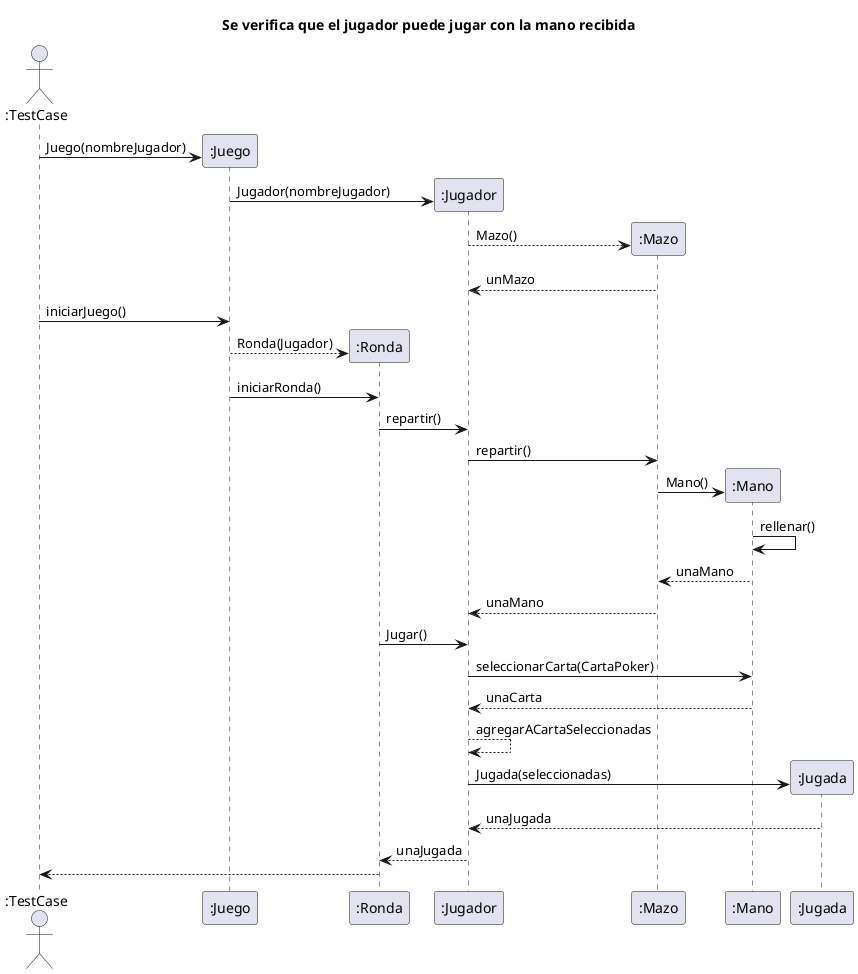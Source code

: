 @startuml
'https://plantuml.com/sequence-diagram

title Se verifica que el jugador puede jugar con la mano recibida

actor ":TestCase" as user
participant ":Juego" as juego
participant ":Ronda" as ronda
participant ":Jugador" as jugador
participant ":Mazo" as mazo
participant ":Mano" as mano

user -> juego**: Juego(nombreJugador)
juego -> jugador**: Jugador(nombreJugador)
jugador --> mazo **: Mazo()
mazo --> jugador: unMazo
user -> juego: iniciarJuego()

juego --> ronda**: Ronda(Jugador)
juego -> ronda: iniciarRonda()
ronda -> jugador: repartir()
jugador -> mazo: repartir()
mazo -> mano **: Mano()
mano -> mano: rellenar()
mano --> mazo: unaMano
mazo --> jugador: unaMano

ronda -> jugador:Jugar()

jugador -> mano: seleccionarCarta(CartaPoker)
mano --> jugador: unaCarta
jugador --> jugador: agregarACartaSeleccionadas
jugador -> ":Jugada" as jugada **: Jugada(seleccionadas)
jugada --> jugador: unaJugada
jugador --> ronda: unaJugada

ronda --> user


@enduml